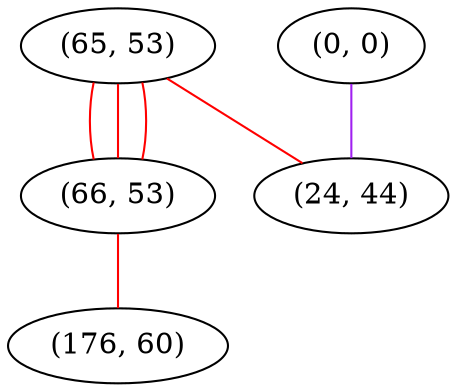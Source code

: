 graph "" {
"(65, 53)";
"(66, 53)";
"(176, 60)";
"(0, 0)";
"(24, 44)";
"(65, 53)" -- "(66, 53)"  [color=red, key=0, weight=1];
"(65, 53)" -- "(66, 53)"  [color=red, key=1, weight=1];
"(65, 53)" -- "(66, 53)"  [color=red, key=2, weight=1];
"(65, 53)" -- "(24, 44)"  [color=red, key=0, weight=1];
"(66, 53)" -- "(176, 60)"  [color=red, key=0, weight=1];
"(0, 0)" -- "(24, 44)"  [color=purple, key=0, weight=4];
}
